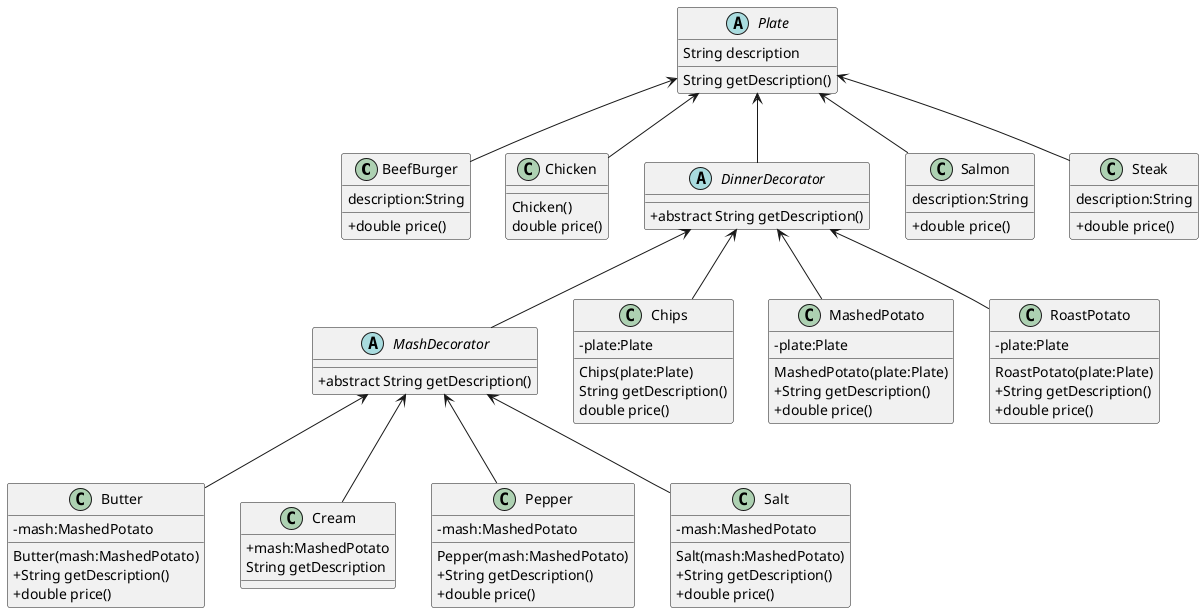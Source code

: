 @startuml
skinparam classAttributeIconSize 0

class BeefBurger{
    description:String
    + double price()
}

class Butter{
    - mash:MashedPotato
    Butter(mash:MashedPotato)
    + String getDescription()
    + double price()
}

class Chicken{

    Chicken()
    double price()
}

abstract class Plate{
    String description
    String getDescription()
}

abstract class DinnerDecorator{
    + abstract String getDescription()
}

abstract class MashDecorator{
    + abstract String getDescription()
}

class Chips{
    - plate:Plate
    Chips(plate:Plate)
    String getDescription()
   double price()
}

class Cream{
    + mash:MashedPotato
    String getDescription
}

class MashedPotato{
    -plate:Plate
    MashedPotato(plate:Plate)
    +String getDescription()
    +double price()
}

class Pepper{
    - mash:MashedPotato
    Pepper(mash:MashedPotato)
    +String getDescription()
    +double price()
}

class RoastPotato{
    - plate:Plate
    RoastPotato(plate:Plate)
    +String getDescription()
    +double price()
}

class Salmon{
    description:String
    + double price()
}

class Salt{
    - mash:MashedPotato
     Salt(mash:MashedPotato)
     +String getDescription()
     +double price()
}

class Steak{
    description:String
    + double price()
}

Plate<--Chicken
Plate<-- DinnerDecorator
Plate<--BeefBurger
Plate<--Salmon
Plate<--Steak
MashDecorator<--Butter
MashDecorator<--Cream
MashDecorator<--Pepper
MashDecorator<--Salt
DinnerDecorator<--MashDecorator
DinnerDecorator<--Chips
DinnerDecorator<--MashedPotato
DinnerDecorator<-- RoastPotato




@enduml